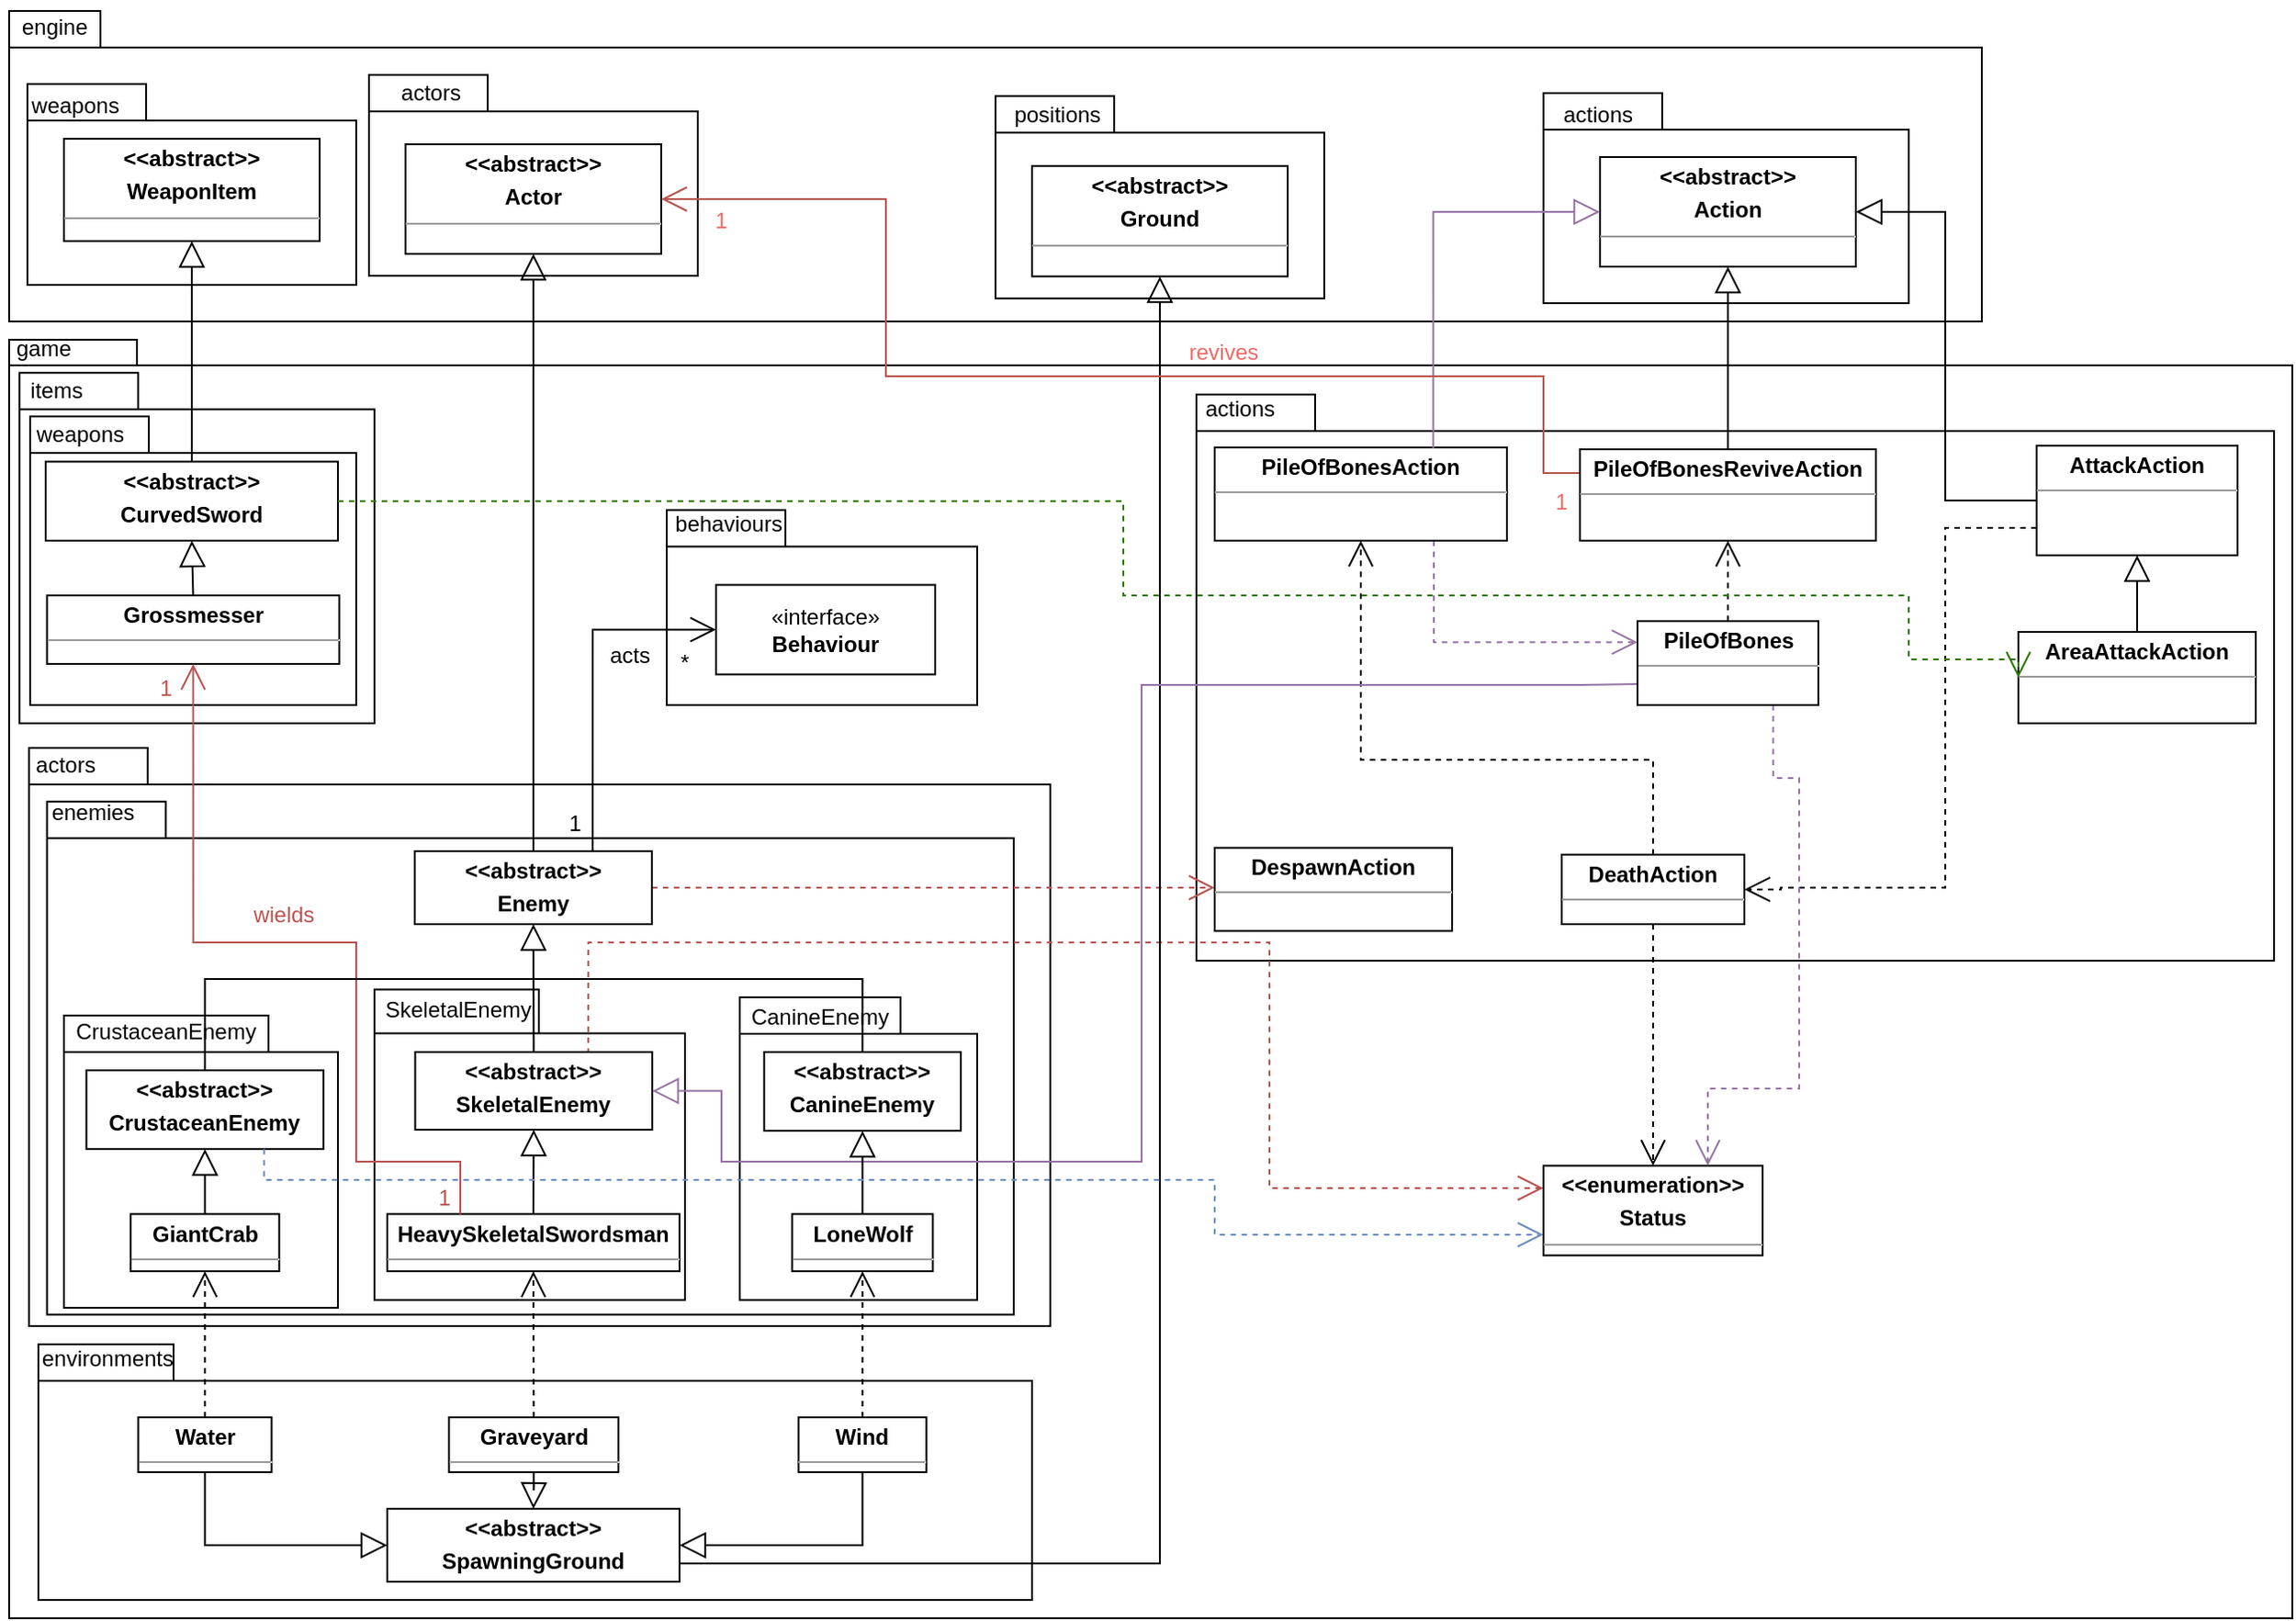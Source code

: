 <mxfile version="21.2.1" type="device">
  <diagram name="Page-1" id="58cdce13-f638-feb5-8d6f-7d28b1aa9fa0">
    <mxGraphModel dx="1434" dy="750" grid="1" gridSize="10" guides="1" tooltips="1" connect="1" arrows="1" fold="1" page="1" pageScale="1" pageWidth="1100" pageHeight="850" background="none" math="0" shadow="0">
      <root>
        <mxCell id="0" />
        <mxCell id="1" parent="0" />
        <mxCell id="_RIdNQpKpIPFGBzSEn9j-18" value="" style="shape=folder;fontStyle=1;spacingTop=10;tabWidth=40;tabHeight=14;tabPosition=left;html=1;whiteSpace=wrap;movable=1;resizable=1;rotatable=1;deletable=1;editable=1;locked=0;connectable=1;" parent="1" vertex="1">
          <mxGeometry x="30" y="380" width="1250" height="700" as="geometry" />
        </mxCell>
        <mxCell id="YhBXY4sOzTCuOieTcm3O-47" value="" style="shape=folder;fontStyle=1;spacingTop=10;tabWidth=65;tabHeight=20;tabPosition=left;html=1;whiteSpace=wrap;" vertex="1" parent="1">
          <mxGeometry x="390" y="473.23" width="170" height="106.77" as="geometry" />
        </mxCell>
        <mxCell id="YhBXY4sOzTCuOieTcm3O-38" value="" style="shape=folder;fontStyle=1;spacingTop=10;tabWidth=65;tabHeight=20;tabPosition=left;html=1;whiteSpace=wrap;" vertex="1" parent="1">
          <mxGeometry x="680" y="410" width="590" height="310" as="geometry" />
        </mxCell>
        <mxCell id="YhBXY4sOzTCuOieTcm3O-34" value="" style="shape=folder;fontStyle=1;spacingTop=10;tabWidth=74;tabHeight=20;tabPosition=left;html=1;whiteSpace=wrap;" vertex="1" parent="1">
          <mxGeometry x="46" y="930" width="544" height="140" as="geometry" />
        </mxCell>
        <mxCell id="YhBXY4sOzTCuOieTcm3O-35" value="&lt;div&gt;enemies&lt;/div&gt;" style="text;html=1;strokeColor=none;fillColor=none;align=center;verticalAlign=middle;whiteSpace=wrap;rounded=0;" vertex="1" parent="1">
          <mxGeometry x="52" y="903.35" width="47.83" height="12.29" as="geometry" />
        </mxCell>
        <mxCell id="YhBXY4sOzTCuOieTcm3O-7" value="" style="shape=folder;fontStyle=1;spacingTop=10;tabWidth=65;tabHeight=20;tabPosition=left;html=1;whiteSpace=wrap;" vertex="1" parent="1">
          <mxGeometry x="40.86" y="603.45" width="559.14" height="316.55" as="geometry" />
        </mxCell>
        <mxCell id="YhBXY4sOzTCuOieTcm3O-9" value="" style="shape=folder;fontStyle=1;spacingTop=10;tabWidth=65;tabHeight=20;tabPosition=left;html=1;whiteSpace=wrap;" vertex="1" parent="1">
          <mxGeometry x="50.75" y="632.82" width="529.25" height="280.96" as="geometry" />
        </mxCell>
        <mxCell id="YhBXY4sOzTCuOieTcm3O-27" value="" style="shape=folder;fontStyle=1;spacingTop=10;tabWidth=88;tabHeight=20;tabPosition=left;html=1;whiteSpace=wrap;" vertex="1" parent="1">
          <mxGeometry x="430" y="740" width="130" height="165.76" as="geometry" />
        </mxCell>
        <mxCell id="YhBXY4sOzTCuOieTcm3O-25" value="" style="shape=folder;fontStyle=1;spacingTop=10;tabWidth=90;tabHeight=24;tabPosition=left;html=1;whiteSpace=wrap;" vertex="1" parent="1">
          <mxGeometry x="230" y="735.76" width="170" height="170" as="geometry" />
        </mxCell>
        <mxCell id="YhBXY4sOzTCuOieTcm3O-1" value="" style="shape=folder;fontStyle=1;spacingTop=10;tabWidth=65;tabHeight=20;tabPosition=left;html=1;whiteSpace=wrap;" vertex="1" parent="1">
          <mxGeometry x="35.66" y="398.08" width="194.34" height="191.92" as="geometry" />
        </mxCell>
        <mxCell id="YhBXY4sOzTCuOieTcm3O-4" value="" style="shape=folder;fontStyle=1;spacingTop=10;tabWidth=65;tabHeight=20;tabPosition=left;html=1;whiteSpace=wrap;" vertex="1" parent="1">
          <mxGeometry x="41.49" y="421.97" width="178.51" height="158.03" as="geometry" />
        </mxCell>
        <mxCell id="YhBXY4sOzTCuOieTcm3O-5" value="weapons" style="text;html=1;strokeColor=none;fillColor=none;align=center;verticalAlign=middle;whiteSpace=wrap;rounded=0;" vertex="1" parent="1">
          <mxGeometry x="46" y="425.75" width="46" height="12.29" as="geometry" />
        </mxCell>
        <mxCell id="YhBXY4sOzTCuOieTcm3O-2" value="items" style="text;html=1;strokeColor=none;fillColor=none;align=center;verticalAlign=middle;whiteSpace=wrap;rounded=0;" vertex="1" parent="1">
          <mxGeometry x="32.17" y="401.86" width="47.83" height="12.29" as="geometry" />
        </mxCell>
        <mxCell id="_RIdNQpKpIPFGBzSEn9j-12" value="" style="shape=folder;fontStyle=1;spacingTop=10;tabWidth=50;tabHeight=20;tabPosition=left;html=1;whiteSpace=wrap;" parent="1" vertex="1">
          <mxGeometry x="30" y="200" width="1080" height="170" as="geometry" />
        </mxCell>
        <mxCell id="xI0LkP_j06gbxVso2cwU-1" value="" style="shape=folder;fontStyle=1;spacingTop=10;tabWidth=65;tabHeight=20;tabPosition=left;html=1;whiteSpace=wrap;" parent="1" vertex="1">
          <mxGeometry x="870" y="245.03" width="200" height="114.97" as="geometry" />
        </mxCell>
        <mxCell id="_RIdNQpKpIPFGBzSEn9j-19" value="&lt;div&gt;game&lt;br&gt;&lt;/div&gt;" style="text;html=1;strokeColor=none;fillColor=none;align=center;verticalAlign=middle;whiteSpace=wrap;rounded=0;" parent="1" vertex="1">
          <mxGeometry x="30" y="376.94" width="38" height="15.84" as="geometry" />
        </mxCell>
        <mxCell id="_RIdNQpKpIPFGBzSEn9j-15" value="&lt;blockquote&gt;«interface»&lt;br&gt;&lt;div&gt;&lt;b&gt;Behaviour&lt;/b&gt;&lt;/div&gt;&lt;/blockquote&gt;" style="html=1;whiteSpace=wrap;" parent="1" vertex="1">
          <mxGeometry x="417" y="514.24" width="120" height="49" as="geometry" />
        </mxCell>
        <mxCell id="YhBXY4sOzTCuOieTcm3O-43" style="edgeStyle=orthogonalEdgeStyle;rounded=0;orthogonalLoop=1;jettySize=auto;html=1;exitX=1;exitY=0.5;exitDx=0;exitDy=0;entryX=0;entryY=0.5;entryDx=0;entryDy=0;endSize=12;endArrow=open;endFill=0;dashed=1;fillColor=#f8cecc;strokeColor=#b85450;" edge="1" parent="1" source="_RIdNQpKpIPFGBzSEn9j-21" target="YhBXY4sOzTCuOieTcm3O-41">
          <mxGeometry relative="1" as="geometry">
            <Array as="points">
              <mxPoint x="660" y="680" />
              <mxPoint x="660" y="680" />
            </Array>
          </mxGeometry>
        </mxCell>
        <mxCell id="_RIdNQpKpIPFGBzSEn9j-21" value="&lt;p style=&quot;margin:0px;margin-top:4px;text-align:center;&quot;&gt;&lt;b&gt;&amp;lt;&amp;lt;abstract&amp;gt;&amp;gt;&lt;/b&gt;&lt;/p&gt;&lt;p style=&quot;margin:0px;margin-top:4px;text-align:center;&quot;&gt;&lt;b&gt;Enemy&lt;br&gt;&lt;/b&gt;&lt;/p&gt;&lt;hr size=&quot;1&quot;&gt;" style="verticalAlign=top;align=left;overflow=fill;fontSize=12;fontFamily=Helvetica;html=1;whiteSpace=wrap;" parent="1" vertex="1">
          <mxGeometry x="252.1" y="660" width="129.8" height="40" as="geometry" />
        </mxCell>
        <mxCell id="_RIdNQpKpIPFGBzSEn9j-24" value="" style="endArrow=open;endFill=1;endSize=12;html=1;rounded=0;entryX=0;entryY=0.5;entryDx=0;entryDy=0;exitX=0.75;exitY=0;exitDx=0;exitDy=0;edgeStyle=orthogonalEdgeStyle;" parent="1" source="_RIdNQpKpIPFGBzSEn9j-21" target="_RIdNQpKpIPFGBzSEn9j-15" edge="1">
          <mxGeometry width="160" relative="1" as="geometry">
            <mxPoint x="269.9" y="525.04" as="sourcePoint" />
            <mxPoint x="429.9" y="525.04" as="targetPoint" />
          </mxGeometry>
        </mxCell>
        <mxCell id="_RIdNQpKpIPFGBzSEn9j-25" value="1" style="text;html=1;strokeColor=none;fillColor=none;align=center;verticalAlign=middle;whiteSpace=wrap;rounded=0;" parent="1" vertex="1">
          <mxGeometry x="310" y="630" width="60" height="30" as="geometry" />
        </mxCell>
        <mxCell id="_RIdNQpKpIPFGBzSEn9j-26" value="*" style="text;html=1;strokeColor=none;fillColor=none;align=center;verticalAlign=middle;whiteSpace=wrap;rounded=0;" parent="1" vertex="1">
          <mxGeometry x="370" y="542.04" width="60" height="30" as="geometry" />
        </mxCell>
        <mxCell id="_RIdNQpKpIPFGBzSEn9j-27" value="acts" style="text;html=1;strokeColor=none;fillColor=none;align=center;verticalAlign=middle;whiteSpace=wrap;rounded=0;" parent="1" vertex="1">
          <mxGeometry x="340" y="538.09" width="60" height="30" as="geometry" />
        </mxCell>
        <mxCell id="_RIdNQpKpIPFGBzSEn9j-30" value="&lt;p style=&quot;margin:0px;margin-top:4px;text-align:center;&quot;&gt;&lt;b&gt;LoneWolf&lt;/b&gt;&lt;/p&gt;&lt;hr size=&quot;1&quot;&gt;&lt;div&gt;-&lt;br&gt;&lt;/div&gt;" style="verticalAlign=top;align=left;overflow=fill;fontSize=12;fontFamily=Helvetica;html=1;whiteSpace=wrap;" parent="1" vertex="1">
          <mxGeometry x="458.7" y="858.69" width="77" height="31.32" as="geometry" />
        </mxCell>
        <mxCell id="_RIdNQpKpIPFGBzSEn9j-3" value="&lt;p style=&quot;margin:0px;margin-top:4px;text-align:center;&quot;&gt;&lt;b&gt;HeavySkeletalSwordsman&lt;br&gt;&lt;/b&gt;&lt;/p&gt;&lt;hr size=&quot;1&quot;&gt;&lt;div&gt;&lt;br&gt;&lt;/div&gt;" style="verticalAlign=top;align=left;overflow=fill;fontSize=12;fontFamily=Helvetica;html=1;whiteSpace=wrap;" parent="1" vertex="1">
          <mxGeometry x="237" y="858.69" width="160" height="31.32" as="geometry" />
        </mxCell>
        <mxCell id="_RIdNQpKpIPFGBzSEn9j-5" value="" style="endArrow=block;endSize=12;endFill=0;html=1;rounded=0;exitX=0.5;exitY=0;exitDx=0;exitDy=0;entryX=0.5;entryY=1;entryDx=0;entryDy=0;" parent="1" source="EVIfJQRESA6GnYVss3oP-20" target="_RIdNQpKpIPFGBzSEn9j-21" edge="1">
          <mxGeometry width="160" relative="1" as="geometry">
            <mxPoint x="317.2" y="597" as="sourcePoint" />
            <mxPoint x="507" y="490" as="targetPoint" />
          </mxGeometry>
        </mxCell>
        <mxCell id="_RIdNQpKpIPFGBzSEn9j-91" value="1" style="text;html=1;strokeColor=none;fillColor=none;align=center;verticalAlign=middle;whiteSpace=wrap;rounded=0;fontColor=#B85450;" parent="1" vertex="1">
          <mxGeometry x="262" y="846" width="13" height="8.69" as="geometry" />
        </mxCell>
        <mxCell id="_RIdNQpKpIPFGBzSEn9j-94" value="wields" style="text;html=1;align=center;verticalAlign=middle;whiteSpace=wrap;rounded=0;fontColor=#B85450;" parent="1" vertex="1">
          <mxGeometry x="159.1" y="690" width="43" height="10" as="geometry" />
        </mxCell>
        <mxCell id="_RIdNQpKpIPFGBzSEn9j-43" value="&lt;p style=&quot;margin:0px;margin-top:4px;text-align:center;&quot;&gt;&lt;b&gt;Water&lt;/b&gt;&lt;br&gt;&lt;/p&gt;&lt;hr size=&quot;1&quot;&gt;&lt;div&gt;&lt;br&gt;&lt;/div&gt;" style="verticalAlign=top;align=left;overflow=fill;fontSize=12;fontFamily=Helvetica;html=1;whiteSpace=wrap;" parent="1" vertex="1">
          <mxGeometry x="100.7" y="970" width="73" height="30" as="geometry" />
        </mxCell>
        <mxCell id="_RIdNQpKpIPFGBzSEn9j-108" style="edgeStyle=orthogonalEdgeStyle;rounded=0;orthogonalLoop=1;jettySize=auto;html=1;exitX=0.5;exitY=0;exitDx=0;exitDy=0;entryX=0.5;entryY=1;entryDx=0;entryDy=0;endArrow=open;endFill=0;endSize=12;dashed=1;" parent="1" source="_RIdNQpKpIPFGBzSEn9j-44" target="_RIdNQpKpIPFGBzSEn9j-30" edge="1">
          <mxGeometry relative="1" as="geometry" />
        </mxCell>
        <mxCell id="_RIdNQpKpIPFGBzSEn9j-44" value="&lt;p style=&quot;margin:0px;margin-top:4px;text-align:center;&quot;&gt;&lt;b&gt;Wind&lt;/b&gt;&lt;br&gt;&lt;/p&gt;&lt;hr size=&quot;1&quot;&gt;&lt;div&gt;&lt;br&gt;&lt;/div&gt;" style="verticalAlign=top;align=left;overflow=fill;fontSize=12;fontFamily=Helvetica;html=1;whiteSpace=wrap;" parent="1" vertex="1">
          <mxGeometry x="462.2" y="970" width="70" height="30" as="geometry" />
        </mxCell>
        <mxCell id="_RIdNQpKpIPFGBzSEn9j-45" value="&lt;p style=&quot;margin:0px;margin-top:4px;text-align:center;&quot;&gt;&lt;b&gt;Graveyard&lt;/b&gt;&lt;br&gt;&lt;/p&gt;&lt;hr size=&quot;1&quot;&gt;&lt;div&gt;&lt;br&gt;&lt;/div&gt;" style="verticalAlign=top;align=left;overflow=fill;fontSize=12;fontFamily=Helvetica;html=1;whiteSpace=wrap;" parent="1" vertex="1">
          <mxGeometry x="270.8" y="970" width="92.8" height="30" as="geometry" />
        </mxCell>
        <mxCell id="_RIdNQpKpIPFGBzSEn9j-79" value="" style="group" parent="1" vertex="1" connectable="0">
          <mxGeometry x="227" y="230" width="180" height="115" as="geometry" />
        </mxCell>
        <mxCell id="_RIdNQpKpIPFGBzSEn9j-76" value="" style="shape=folder;fontStyle=1;spacingTop=10;tabWidth=65;tabHeight=20;tabPosition=left;html=1;whiteSpace=wrap;" parent="_RIdNQpKpIPFGBzSEn9j-79" vertex="1">
          <mxGeometry y="5" width="180" height="110" as="geometry" />
        </mxCell>
        <mxCell id="_RIdNQpKpIPFGBzSEn9j-77" value="actors" style="text;html=1;strokeColor=none;fillColor=none;align=center;verticalAlign=middle;whiteSpace=wrap;rounded=0;" parent="_RIdNQpKpIPFGBzSEn9j-79" vertex="1">
          <mxGeometry x="4" width="60" height="30" as="geometry" />
        </mxCell>
        <mxCell id="_RIdNQpKpIPFGBzSEn9j-4" value="&lt;p style=&quot;margin:0px;margin-top:4px;text-align:center;&quot;&gt;&lt;b&gt;&amp;lt;&amp;lt;abstract&amp;gt;&amp;gt;&lt;/b&gt;&lt;/p&gt;&lt;p style=&quot;margin:0px;margin-top:4px;text-align:center;&quot;&gt;&lt;b&gt;Actor&lt;br&gt;&lt;/b&gt;&lt;/p&gt;&lt;hr size=&quot;1&quot;&gt;" style="verticalAlign=top;align=left;overflow=fill;fontSize=12;fontFamily=Helvetica;html=1;whiteSpace=wrap;" parent="_RIdNQpKpIPFGBzSEn9j-79" vertex="1">
          <mxGeometry x="20" y="43" width="140" height="60" as="geometry" />
        </mxCell>
        <mxCell id="_RIdNQpKpIPFGBzSEn9j-20" value="" style="endArrow=block;endSize=12;endFill=0;html=1;rounded=0;exitX=0.5;exitY=0;exitDx=0;exitDy=0;entryX=0.5;entryY=1;entryDx=0;entryDy=0;" parent="1" source="_RIdNQpKpIPFGBzSEn9j-21" target="_RIdNQpKpIPFGBzSEn9j-4" edge="1">
          <mxGeometry width="160" relative="1" as="geometry">
            <mxPoint x="506.75" y="457" as="sourcePoint" />
            <mxPoint x="507" y="380" as="targetPoint" />
          </mxGeometry>
        </mxCell>
        <mxCell id="_RIdNQpKpIPFGBzSEn9j-95" value="" style="endArrow=open;endSize=12;endFill=0;html=1;rounded=0;exitX=0.5;exitY=0;exitDx=0;exitDy=0;entryX=0.5;entryY=1;entryDx=0;entryDy=0;dashed=1;" parent="1" source="_RIdNQpKpIPFGBzSEn9j-45" target="_RIdNQpKpIPFGBzSEn9j-3" edge="1">
          <mxGeometry width="160" relative="1" as="geometry">
            <mxPoint x="312.8" y="861.91" as="sourcePoint" />
            <mxPoint x="312.8" y="780.91" as="targetPoint" />
          </mxGeometry>
        </mxCell>
        <mxCell id="_RIdNQpKpIPFGBzSEn9j-119" value="&lt;p style=&quot;margin:0px;margin-top:4px;text-align:center;&quot;&gt;&lt;b&gt;&amp;lt;&amp;lt;abstract&amp;gt;&amp;gt;&lt;/b&gt;&lt;/p&gt;&lt;p style=&quot;margin:0px;margin-top:4px;text-align:center;&quot;&gt;&lt;b&gt;SpawningGround&lt;br&gt;&lt;/b&gt;&lt;/p&gt;&lt;hr size=&quot;1&quot;&gt;&lt;div&gt;&lt;br&gt;&lt;/div&gt;" style="verticalAlign=top;align=left;overflow=fill;fontSize=12;fontFamily=Helvetica;html=1;whiteSpace=wrap;" parent="1" vertex="1">
          <mxGeometry x="237" y="1020.09" width="160" height="39.91" as="geometry" />
        </mxCell>
        <mxCell id="_RIdNQpKpIPFGBzSEn9j-69" value="`" style="shape=folder;fontStyle=1;spacingTop=10;tabWidth=65;tabHeight=20;tabPosition=left;html=1;whiteSpace=wrap;" parent="1" vertex="1">
          <mxGeometry x="40" y="240" width="180" height="110" as="geometry" />
        </mxCell>
        <mxCell id="_RIdNQpKpIPFGBzSEn9j-70" value="weapons&lt;span style=&quot;white-space: pre;&quot;&gt; &lt;/span&gt;" style="text;html=1;strokeColor=none;fillColor=none;align=center;verticalAlign=middle;whiteSpace=wrap;rounded=0;" parent="1" vertex="1">
          <mxGeometry x="38.34" y="230.0" width="60" height="44.211" as="geometry" />
        </mxCell>
        <mxCell id="_RIdNQpKpIPFGBzSEn9j-72" value="&lt;p style=&quot;margin:0px;margin-top:4px;text-align:center;&quot;&gt;&lt;b&gt;&amp;lt;&amp;lt;abstract&amp;gt;&amp;gt;&lt;/b&gt;&lt;/p&gt;&lt;p style=&quot;margin:0px;margin-top:4px;text-align:center;&quot;&gt;&lt;b&gt;WeaponItem&lt;/b&gt;&lt;br&gt;&lt;/p&gt;&lt;hr size=&quot;1&quot;&gt;" style="verticalAlign=top;align=left;overflow=fill;fontSize=12;fontFamily=Helvetica;html=1;whiteSpace=wrap;" parent="1" vertex="1">
          <mxGeometry x="60" y="270" width="140" height="56" as="geometry" />
        </mxCell>
        <mxCell id="_RIdNQpKpIPFGBzSEn9j-88" style="rounded=0;orthogonalLoop=1;jettySize=auto;html=1;exitX=0.5;exitY=0;exitDx=0;exitDy=0;entryX=0.5;entryY=1;entryDx=0;entryDy=0;endArrow=block;endFill=0;endSize=12;" parent="1" source="_RIdNQpKpIPFGBzSEn9j-86" target="EVIfJQRESA6GnYVss3oP-1" edge="1">
          <mxGeometry relative="1" as="geometry" />
        </mxCell>
        <mxCell id="_RIdNQpKpIPFGBzSEn9j-86" value="&lt;p style=&quot;margin:0px;margin-top:4px;text-align:center;&quot;&gt;&lt;b&gt;Grossmesser&lt;/b&gt;&lt;br&gt;&lt;/p&gt;&lt;hr size=&quot;1&quot;&gt;&lt;div&gt;&lt;br&gt;&lt;/div&gt;" style="verticalAlign=top;align=left;overflow=fill;fontSize=12;fontFamily=Helvetica;html=1;whiteSpace=wrap;" parent="1" vertex="1">
          <mxGeometry x="50.75" y="520" width="160" height="37.49" as="geometry" />
        </mxCell>
        <mxCell id="_RIdNQpKpIPFGBzSEn9j-93" value="1" style="text;html=1;strokeColor=none;fillColor=none;align=center;verticalAlign=middle;whiteSpace=wrap;rounded=0;fontColor=#B85450;" parent="1" vertex="1">
          <mxGeometry x="86" y="555.64" width="60" height="30" as="geometry" />
        </mxCell>
        <mxCell id="_RIdNQpKpIPFGBzSEn9j-142" value="&lt;p style=&quot;margin:0px;margin-top:4px;text-align:center;&quot;&gt;&lt;b&gt;&amp;lt;&amp;lt;abstract&amp;gt;&amp;gt;&lt;/b&gt;&lt;/p&gt;&lt;p style=&quot;margin:0px;margin-top:4px;text-align:center;&quot;&gt;&lt;b&gt;Action&lt;br&gt;&lt;/b&gt;&lt;/p&gt;&lt;hr size=&quot;1&quot;&gt;" style="verticalAlign=top;align=left;overflow=fill;fontSize=12;fontFamily=Helvetica;html=1;whiteSpace=wrap;" parent="1" vertex="1">
          <mxGeometry x="901" y="280.0" width="140" height="60" as="geometry" />
        </mxCell>
        <mxCell id="_RIdNQpKpIPFGBzSEn9j-146" style="rounded=0;orthogonalLoop=1;jettySize=auto;html=1;exitX=0.73;exitY=1.011;exitDx=0;exitDy=0;elbow=vertical;endArrow=open;endFill=0;endSize=12;fillColor=#f8cecc;strokeColor=#b85450;dashed=1;edgeStyle=orthogonalEdgeStyle;entryX=0;entryY=0.25;entryDx=0;entryDy=0;exitPerimeter=0;" parent="1" source="EVIfJQRESA6GnYVss3oP-20" target="EVIfJQRESA6GnYVss3oP-7" edge="1">
          <mxGeometry relative="1" as="geometry">
            <mxPoint x="288" y="643" as="sourcePoint" />
            <mxPoint x="690" y="820" as="targetPoint" />
            <Array as="points">
              <mxPoint x="347" y="710" />
              <mxPoint x="720" y="710" />
              <mxPoint x="720" y="845" />
            </Array>
          </mxGeometry>
        </mxCell>
        <mxCell id="_RIdNQpKpIPFGBzSEn9j-13" value="&lt;div&gt;engine&lt;/div&gt;" style="text;html=1;strokeColor=none;fillColor=none;align=center;verticalAlign=middle;whiteSpace=wrap;rounded=0;" parent="1" vertex="1">
          <mxGeometry x="25.17" y="194" width="60" height="30.222" as="geometry" />
        </mxCell>
        <mxCell id="_RIdNQpKpIPFGBzSEn9j-82" value="" style="shape=folder;fontStyle=1;spacingTop=10;tabWidth=65;tabHeight=20;tabPosition=left;html=1;whiteSpace=wrap;" parent="1" vertex="1">
          <mxGeometry x="570" y="246.593" width="180" height="110.815" as="geometry" />
        </mxCell>
        <mxCell id="_RIdNQpKpIPFGBzSEn9j-83" value="positions" style="text;html=1;strokeColor=none;fillColor=none;align=center;verticalAlign=middle;whiteSpace=wrap;rounded=0;" parent="1" vertex="1">
          <mxGeometry x="574" y="241.556" width="60" height="30.222" as="geometry" />
        </mxCell>
        <mxCell id="_RIdNQpKpIPFGBzSEn9j-84" value="&lt;p style=&quot;margin:0px;margin-top:4px;text-align:center;&quot;&gt;&lt;b&gt;&amp;lt;&amp;lt;abstract&amp;gt;&amp;gt;&lt;/b&gt;&lt;/p&gt;&lt;p style=&quot;margin:0px;margin-top:4px;text-align:center;&quot;&gt;&lt;b&gt;Ground&lt;br&gt;&lt;/b&gt;&lt;/p&gt;&lt;hr size=&quot;1&quot;&gt;" style="verticalAlign=top;align=left;overflow=fill;fontSize=12;fontFamily=Helvetica;html=1;whiteSpace=wrap;" parent="1" vertex="1">
          <mxGeometry x="590" y="284.874" width="140" height="60.444" as="geometry" />
        </mxCell>
        <mxCell id="xI0LkP_j06gbxVso2cwU-3" value="actions" style="text;html=1;strokeColor=none;fillColor=none;align=center;verticalAlign=middle;whiteSpace=wrap;rounded=0;" parent="1" vertex="1">
          <mxGeometry x="870" y="241.67" width="60" height="30" as="geometry" />
        </mxCell>
        <mxCell id="bGjcSpvRI6NnkndHbZyz-2" value="" style="endArrow=block;endSize=12;endFill=0;html=1;rounded=0;exitX=0.5;exitY=1;exitDx=0;exitDy=0;entryX=0;entryY=0.5;entryDx=0;entryDy=0;edgeStyle=orthogonalEdgeStyle;" parent="1" source="_RIdNQpKpIPFGBzSEn9j-43" target="_RIdNQpKpIPFGBzSEn9j-119" edge="1">
          <mxGeometry width="160" relative="1" as="geometry">
            <mxPoint x="108" y="1101.54" as="sourcePoint" />
            <mxPoint x="107" y="937.54" as="targetPoint" />
          </mxGeometry>
        </mxCell>
        <mxCell id="bGjcSpvRI6NnkndHbZyz-4" value="" style="endArrow=block;endSize=12;endFill=0;html=1;rounded=0;exitX=0.5;exitY=1;exitDx=0;exitDy=0;entryX=1;entryY=0.5;entryDx=0;entryDy=0;edgeStyle=orthogonalEdgeStyle;" parent="1" source="_RIdNQpKpIPFGBzSEn9j-44" target="_RIdNQpKpIPFGBzSEn9j-119" edge="1">
          <mxGeometry width="160" relative="1" as="geometry">
            <mxPoint x="414.99" y="977.54" as="sourcePoint" />
            <mxPoint x="552.99" y="1067.54" as="targetPoint" />
          </mxGeometry>
        </mxCell>
        <mxCell id="bGjcSpvRI6NnkndHbZyz-5" value="" style="endArrow=block;endSize=12;endFill=0;html=1;rounded=0;exitX=0.5;exitY=1;exitDx=0;exitDy=0;entryX=0.5;entryY=0;entryDx=0;entryDy=0;edgeStyle=orthogonalEdgeStyle;" parent="1" source="_RIdNQpKpIPFGBzSEn9j-45" target="_RIdNQpKpIPFGBzSEn9j-119" edge="1">
          <mxGeometry width="160" relative="1" as="geometry">
            <mxPoint x="473" y="929.54" as="sourcePoint" />
            <mxPoint x="405" y="1020.54" as="targetPoint" />
          </mxGeometry>
        </mxCell>
        <mxCell id="_RIdNQpKpIPFGBzSEn9j-120" style="edgeStyle=orthogonalEdgeStyle;rounded=0;orthogonalLoop=1;jettySize=auto;html=1;exitX=1;exitY=0.75;exitDx=0;exitDy=0;entryX=0.5;entryY=1;entryDx=0;entryDy=0;endSize=12;endArrow=block;endFill=0;" parent="1" source="_RIdNQpKpIPFGBzSEn9j-119" target="_RIdNQpKpIPFGBzSEn9j-84" edge="1">
          <mxGeometry relative="1" as="geometry" />
        </mxCell>
        <mxCell id="EVIfJQRESA6GnYVss3oP-33" style="edgeStyle=orthogonalEdgeStyle;rounded=0;orthogonalLoop=1;jettySize=auto;html=1;exitX=0;exitY=0.75;exitDx=0;exitDy=0;entryX=1;entryY=0.5;entryDx=0;entryDy=0;dashed=1;endArrow=open;endFill=0;startSize=12;endSize=12;" parent="1" source="_6_Bct-VPP1b2jgnEAKt-7" target="EVIfJQRESA6GnYVss3oP-8" edge="1">
          <mxGeometry relative="1" as="geometry">
            <Array as="points">
              <mxPoint x="1090" y="483" />
              <mxPoint x="1090" y="680" />
              <mxPoint x="1000" y="680" />
            </Array>
          </mxGeometry>
        </mxCell>
        <mxCell id="_6_Bct-VPP1b2jgnEAKt-7" value="&lt;p style=&quot;margin:0px;margin-top:4px;text-align:center;&quot;&gt;&lt;b&gt;AttackAction&lt;br&gt;&lt;/b&gt;&lt;/p&gt;&lt;hr size=&quot;1&quot;&gt;" style="verticalAlign=top;align=left;overflow=fill;fontSize=12;fontFamily=Helvetica;html=1;whiteSpace=wrap;" parent="1" vertex="1">
          <mxGeometry x="1140" y="438.04" width="110" height="60" as="geometry" />
        </mxCell>
        <mxCell id="EVIfJQRESA6GnYVss3oP-39" style="edgeStyle=orthogonalEdgeStyle;rounded=0;orthogonalLoop=1;jettySize=auto;html=1;exitX=0.75;exitY=1;exitDx=0;exitDy=0;entryX=0;entryY=0.25;entryDx=0;entryDy=0;endSize=12;endArrow=open;endFill=0;dashed=1;fillColor=#e1d5e7;strokeColor=#9673a6;" parent="1" source="_6_Bct-VPP1b2jgnEAKt-10" target="EVIfJQRESA6GnYVss3oP-37" edge="1">
          <mxGeometry relative="1" as="geometry">
            <Array as="points">
              <mxPoint x="810" y="546" />
            </Array>
          </mxGeometry>
        </mxCell>
        <mxCell id="_6_Bct-VPP1b2jgnEAKt-10" value="&lt;p style=&quot;margin:0px;margin-top:4px;text-align:center;&quot;&gt;&lt;b&gt;PileOfBonesAction&lt;/b&gt;&lt;br&gt;&lt;/p&gt;&lt;hr size=&quot;1&quot;&gt;" style="verticalAlign=top;align=left;overflow=fill;fontSize=12;fontFamily=Helvetica;html=1;whiteSpace=wrap;" parent="1" vertex="1">
          <mxGeometry x="690" y="439" width="160" height="51" as="geometry" />
        </mxCell>
        <mxCell id="_6_Bct-VPP1b2jgnEAKt-15" value="&lt;p style=&quot;margin:0px;margin-top:4px;text-align:center;&quot;&gt;&lt;b&gt;AreaAttackAction&lt;/b&gt;&lt;br&gt;&lt;/p&gt;&lt;hr size=&quot;1&quot;&gt;" style="verticalAlign=top;align=left;overflow=fill;fontSize=12;fontFamily=Helvetica;html=1;whiteSpace=wrap;" parent="1" vertex="1">
          <mxGeometry x="1130" y="540" width="130" height="50" as="geometry" />
        </mxCell>
        <mxCell id="_6_Bct-VPP1b2jgnEAKt-16" style="rounded=0;orthogonalLoop=1;jettySize=auto;html=1;entryX=0.5;entryY=1;entryDx=0;entryDy=0;endArrow=block;endFill=0;endSize=12;exitX=0.5;exitY=0;exitDx=0;exitDy=0;" parent="1" source="_6_Bct-VPP1b2jgnEAKt-15" target="_6_Bct-VPP1b2jgnEAKt-7" edge="1">
          <mxGeometry relative="1" as="geometry">
            <mxPoint x="1172" y="633.11" as="sourcePoint" />
            <mxPoint x="1140" y="458.11" as="targetPoint" />
          </mxGeometry>
        </mxCell>
        <mxCell id="_6_Bct-VPP1b2jgnEAKt-32" style="edgeStyle=orthogonalEdgeStyle;rounded=0;orthogonalLoop=1;jettySize=auto;html=1;exitX=0;exitY=0.5;exitDx=0;exitDy=0;endSize=12;endArrow=block;endFill=0;entryX=1;entryY=0.5;entryDx=0;entryDy=0;" parent="1" source="_6_Bct-VPP1b2jgnEAKt-7" target="_RIdNQpKpIPFGBzSEn9j-142" edge="1">
          <mxGeometry relative="1" as="geometry">
            <mxPoint x="1100" y="400.86" as="sourcePoint" />
            <mxPoint x="865" y="274.86" as="targetPoint" />
            <Array as="points">
              <mxPoint x="1090" y="468" />
              <mxPoint x="1090" y="310" />
            </Array>
          </mxGeometry>
        </mxCell>
        <mxCell id="_6_Bct-VPP1b2jgnEAKt-33" style="edgeStyle=orthogonalEdgeStyle;rounded=0;orthogonalLoop=1;jettySize=auto;html=1;exitX=0.748;exitY=0.013;exitDx=0;exitDy=0;endArrow=block;endFill=0;endSize=12;exitPerimeter=0;entryX=0;entryY=0.5;entryDx=0;entryDy=0;fillColor=#e1d5e7;strokeColor=#9673a6;" parent="1" source="_6_Bct-VPP1b2jgnEAKt-10" target="_RIdNQpKpIPFGBzSEn9j-142" edge="1">
          <mxGeometry relative="1" as="geometry">
            <mxPoint x="860" y="498.51" as="sourcePoint" />
            <mxPoint x="910" y="350" as="targetPoint" />
            <Array as="points">
              <mxPoint x="810" y="310" />
            </Array>
          </mxGeometry>
        </mxCell>
        <mxCell id="EVIfJQRESA6GnYVss3oP-1" value="&lt;p style=&quot;margin:0px;margin-top:4px;text-align:center;&quot;&gt;&lt;b&gt;&amp;lt;&amp;lt;abstract&amp;gt;&amp;gt;&lt;/b&gt;&lt;/p&gt;&lt;p style=&quot;margin:0px;margin-top:4px;text-align:center;&quot;&gt;&lt;b&gt;CurvedSword&lt;/b&gt;&lt;br&gt;&lt;/p&gt;&lt;hr size=&quot;1&quot;&gt;" style="verticalAlign=top;align=left;overflow=fill;fontSize=12;fontFamily=Helvetica;html=1;whiteSpace=wrap;" parent="1" vertex="1">
          <mxGeometry x="50" y="446.75" width="160" height="43.25" as="geometry" />
        </mxCell>
        <mxCell id="EVIfJQRESA6GnYVss3oP-3" style="rounded=0;orthogonalLoop=1;jettySize=auto;html=1;exitX=0.5;exitY=0;exitDx=0;exitDy=0;endArrow=block;endFill=0;endSize=12;entryX=0.5;entryY=1;entryDx=0;entryDy=0;" parent="1" source="EVIfJQRESA6GnYVss3oP-1" target="_RIdNQpKpIPFGBzSEn9j-72" edge="1">
          <mxGeometry relative="1" as="geometry">
            <mxPoint x="140" y="509" as="sourcePoint" />
            <mxPoint x="130" y="330" as="targetPoint" />
          </mxGeometry>
        </mxCell>
        <mxCell id="EVIfJQRESA6GnYVss3oP-7" value="&lt;p style=&quot;margin:0px;margin-top:4px;text-align:center;&quot;&gt;&lt;b&gt;&amp;lt;&amp;lt;enumeration&amp;gt;&amp;gt;&lt;/b&gt;&lt;/p&gt;&lt;p style=&quot;margin:0px;margin-top:4px;text-align:center;&quot;&gt;&lt;b&gt;Status&lt;br&gt;&lt;/b&gt;&lt;/p&gt;&lt;hr size=&quot;1&quot;&gt;" style="verticalAlign=top;align=left;overflow=fill;fontSize=12;fontFamily=Helvetica;html=1;whiteSpace=wrap;" parent="1" vertex="1">
          <mxGeometry x="870" y="832.23" width="120" height="49.09" as="geometry" />
        </mxCell>
        <mxCell id="EVIfJQRESA6GnYVss3oP-10" style="edgeStyle=orthogonalEdgeStyle;rounded=0;orthogonalLoop=1;jettySize=auto;html=1;exitX=0.5;exitY=0;exitDx=0;exitDy=0;entryX=0.5;entryY=1;entryDx=0;entryDy=0;endArrow=open;endFill=0;endSize=12;dashed=1;" parent="1" source="EVIfJQRESA6GnYVss3oP-8" target="_6_Bct-VPP1b2jgnEAKt-10" edge="1">
          <mxGeometry relative="1" as="geometry">
            <Array as="points">
              <mxPoint x="930" y="610" />
              <mxPoint x="770" y="610" />
            </Array>
          </mxGeometry>
        </mxCell>
        <mxCell id="EVIfJQRESA6GnYVss3oP-8" value="&lt;p style=&quot;margin:0px;margin-top:4px;text-align:center;&quot;&gt;&lt;b&gt;DeathAction&lt;br&gt;&lt;/b&gt;&lt;/p&gt;&lt;hr size=&quot;1&quot;&gt;" style="verticalAlign=top;align=left;overflow=fill;fontSize=12;fontFamily=Helvetica;html=1;whiteSpace=wrap;" parent="1" vertex="1">
          <mxGeometry x="880" y="661.91" width="100" height="38.09" as="geometry" />
        </mxCell>
        <mxCell id="EVIfJQRESA6GnYVss3oP-9" style="rounded=0;orthogonalLoop=1;jettySize=auto;html=1;exitX=0.5;exitY=1;exitDx=0;exitDy=0;entryX=0.5;entryY=0;entryDx=0;entryDy=0;endSize=12;endArrow=open;endFill=0;dashed=1;edgeStyle=orthogonalEdgeStyle;" parent="1" source="EVIfJQRESA6GnYVss3oP-8" target="EVIfJQRESA6GnYVss3oP-7" edge="1">
          <mxGeometry relative="1" as="geometry">
            <mxPoint x="1070" y="845.87" as="sourcePoint" />
            <mxPoint x="1070" y="742.87" as="targetPoint" />
          </mxGeometry>
        </mxCell>
        <mxCell id="EVIfJQRESA6GnYVss3oP-16" value="" style="endArrow=block;endSize=12;endFill=0;html=1;rounded=0;exitX=0.5;exitY=0;exitDx=0;exitDy=0;entryX=0.5;entryY=1;entryDx=0;entryDy=0;" parent="1" source="_RIdNQpKpIPFGBzSEn9j-3" target="EVIfJQRESA6GnYVss3oP-20" edge="1">
          <mxGeometry width="160" relative="1" as="geometry">
            <mxPoint x="315" y="741" as="sourcePoint" />
            <mxPoint x="317.2" y="670" as="targetPoint" />
          </mxGeometry>
        </mxCell>
        <mxCell id="EVIfJQRESA6GnYVss3oP-38" style="edgeStyle=orthogonalEdgeStyle;rounded=0;orthogonalLoop=1;jettySize=auto;html=1;exitX=1;exitY=0.5;exitDx=0;exitDy=0;fillColor=#e1d5e7;strokeColor=#9673a6;endSize=12;endArrow=none;endFill=0;startSize=12;startArrow=block;startFill=0;entryX=0;entryY=0.75;entryDx=0;entryDy=0;" parent="1" source="EVIfJQRESA6GnYVss3oP-20" edge="1" target="EVIfJQRESA6GnYVss3oP-37">
          <mxGeometry relative="1" as="geometry">
            <mxPoint x="890" y="581" as="targetPoint" />
            <Array as="points">
              <mxPoint x="420" y="791" />
              <mxPoint x="420" y="830" />
              <mxPoint x="650" y="830" />
              <mxPoint x="650" y="569" />
              <mxPoint x="891" y="569" />
            </Array>
          </mxGeometry>
        </mxCell>
        <mxCell id="EVIfJQRESA6GnYVss3oP-20" value="&lt;p style=&quot;margin:0px;margin-top:4px;text-align:center;&quot;&gt;&lt;b&gt;&amp;lt;&amp;lt;abstract&amp;gt;&amp;gt;&lt;/b&gt;&lt;/p&gt;&lt;p style=&quot;margin:0px;margin-top:4px;text-align:center;&quot;&gt;&lt;b&gt;SkeletalEnemy&lt;br&gt;&lt;/b&gt;&lt;/p&gt;&lt;hr size=&quot;1&quot;&gt;" style="verticalAlign=top;align=left;overflow=fill;fontSize=12;fontFamily=Helvetica;html=1;whiteSpace=wrap;" parent="1" vertex="1">
          <mxGeometry x="252.3" y="770" width="129.8" height="42.53" as="geometry" />
        </mxCell>
        <mxCell id="EVIfJQRESA6GnYVss3oP-22" value="&lt;p style=&quot;margin:0px;margin-top:4px;text-align:center;&quot;&gt;&lt;b&gt;&amp;lt;&amp;lt;abstract&amp;gt;&amp;gt;&lt;/b&gt;&lt;/p&gt;&lt;p style=&quot;margin:0px;margin-top:4px;text-align:center;&quot;&gt;&lt;b&gt;CanineEnemy&lt;br&gt;&lt;/b&gt;&lt;/p&gt;&lt;hr size=&quot;1&quot;&gt;" style="verticalAlign=top;align=left;overflow=fill;fontSize=12;fontFamily=Helvetica;html=1;whiteSpace=wrap;" parent="1" vertex="1">
          <mxGeometry x="443.35" y="770" width="107.7" height="43.1" as="geometry" />
        </mxCell>
        <mxCell id="EVIfJQRESA6GnYVss3oP-29" value="" style="endArrow=block;endSize=12;endFill=0;html=1;rounded=0;exitX=0.5;exitY=0;exitDx=0;exitDy=0;entryX=0.5;entryY=1;entryDx=0;entryDy=0;" parent="1" source="_RIdNQpKpIPFGBzSEn9j-30" target="EVIfJQRESA6GnYVss3oP-22" edge="1">
          <mxGeometry width="160" relative="1" as="geometry">
            <mxPoint x="337" y="761" as="sourcePoint" />
            <mxPoint x="337" y="694" as="targetPoint" />
          </mxGeometry>
        </mxCell>
        <mxCell id="EVIfJQRESA6GnYVss3oP-41" style="edgeStyle=orthogonalEdgeStyle;rounded=0;orthogonalLoop=1;jettySize=auto;html=1;dashed=1;endArrow=open;endFill=0;endSize=12;fillColor=#e1d5e7;strokeColor=#9673a6;exitX=0.75;exitY=1;exitDx=0;exitDy=0;entryX=0.75;entryY=0;entryDx=0;entryDy=0;" parent="1" target="EVIfJQRESA6GnYVss3oP-7" edge="1" source="EVIfJQRESA6GnYVss3oP-37">
          <mxGeometry relative="1" as="geometry">
            <mxPoint x="970" y="600" as="sourcePoint" />
            <Array as="points">
              <mxPoint x="996" y="620" />
              <mxPoint x="1010" y="620" />
              <mxPoint x="1010" y="790" />
              <mxPoint x="960" y="790" />
            </Array>
            <mxPoint x="971" y="830" as="targetPoint" />
          </mxGeometry>
        </mxCell>
        <mxCell id="EVIfJQRESA6GnYVss3oP-45" style="edgeStyle=orthogonalEdgeStyle;rounded=0;orthogonalLoop=1;jettySize=auto;html=1;exitX=0.5;exitY=0;exitDx=0;exitDy=0;entryX=0.5;entryY=1;entryDx=0;entryDy=0;dashed=1;endArrow=open;endFill=0;endSize=12;" parent="1" source="EVIfJQRESA6GnYVss3oP-37" target="EVIfJQRESA6GnYVss3oP-43" edge="1">
          <mxGeometry relative="1" as="geometry">
            <Array as="points">
              <mxPoint x="971" y="534" />
            </Array>
          </mxGeometry>
        </mxCell>
        <mxCell id="EVIfJQRESA6GnYVss3oP-37" value="&lt;p style=&quot;margin:0px;margin-top:4px;text-align:center;&quot;&gt;&lt;b&gt;PileOfBones&lt;/b&gt;&lt;br&gt;&lt;/p&gt;&lt;hr size=&quot;1&quot;&gt;&lt;div&gt;&lt;br&gt;&lt;/div&gt;" style="verticalAlign=top;align=left;overflow=fill;fontSize=12;fontFamily=Helvetica;html=1;whiteSpace=wrap;" parent="1" vertex="1">
          <mxGeometry x="921.5" y="534.09" width="99" height="45.91" as="geometry" />
        </mxCell>
        <mxCell id="EVIfJQRESA6GnYVss3oP-46" style="edgeStyle=orthogonalEdgeStyle;rounded=0;orthogonalLoop=1;jettySize=auto;html=1;exitX=0;exitY=0.5;exitDx=0;exitDy=0;entryX=1;entryY=0.5;entryDx=0;entryDy=0;endSize=12;endArrow=open;endFill=0;fillColor=#f8cecc;strokeColor=#b85450;" parent="1" source="EVIfJQRESA6GnYVss3oP-43" target="_RIdNQpKpIPFGBzSEn9j-4" edge="1">
          <mxGeometry relative="1" as="geometry">
            <Array as="points">
              <mxPoint x="890" y="453" />
              <mxPoint x="870" y="453" />
              <mxPoint x="870" y="400" />
              <mxPoint x="510" y="400" />
              <mxPoint x="510" y="303" />
            </Array>
          </mxGeometry>
        </mxCell>
        <mxCell id="EVIfJQRESA6GnYVss3oP-43" value="&lt;p style=&quot;margin:0px;margin-top:4px;text-align:center;&quot;&gt;&lt;b&gt;PileOfBonesReviveAction&lt;/b&gt;&lt;br&gt;&lt;/p&gt;&lt;hr size=&quot;1&quot;&gt;" style="verticalAlign=top;align=left;overflow=fill;fontSize=12;fontFamily=Helvetica;html=1;whiteSpace=wrap;" parent="1" vertex="1">
          <mxGeometry x="890" y="440" width="162" height="50" as="geometry" />
        </mxCell>
        <mxCell id="EVIfJQRESA6GnYVss3oP-44" style="edgeStyle=orthogonalEdgeStyle;rounded=0;orthogonalLoop=1;jettySize=auto;html=1;exitX=0.5;exitY=0;exitDx=0;exitDy=0;endArrow=block;endFill=0;endSize=12;entryX=0.5;entryY=1;entryDx=0;entryDy=0;" parent="1" source="EVIfJQRESA6GnYVss3oP-43" target="_RIdNQpKpIPFGBzSEn9j-142" edge="1">
          <mxGeometry relative="1" as="geometry">
            <mxPoint x="800" y="450" as="sourcePoint" />
            <mxPoint x="882" y="355" as="targetPoint" />
            <Array as="points">
              <mxPoint x="971" y="370" />
              <mxPoint x="971" y="370" />
            </Array>
          </mxGeometry>
        </mxCell>
        <mxCell id="EVIfJQRESA6GnYVss3oP-48" value="1" style="text;html=1;strokeColor=none;fillColor=none;align=center;verticalAlign=middle;whiteSpace=wrap;rounded=0;fontColor=#EA6B66;" parent="1" vertex="1">
          <mxGeometry x="390" y="300.1" width="60" height="30" as="geometry" />
        </mxCell>
        <mxCell id="EVIfJQRESA6GnYVss3oP-50" value="1" style="text;html=1;strokeColor=none;fillColor=none;align=center;verticalAlign=middle;whiteSpace=wrap;rounded=0;fontColor=#EA6B66;" parent="1" vertex="1">
          <mxGeometry x="850" y="454" width="60" height="30" as="geometry" />
        </mxCell>
        <mxCell id="EVIfJQRESA6GnYVss3oP-51" value="revives" style="text;html=1;strokeColor=none;fillColor=none;align=center;verticalAlign=middle;whiteSpace=wrap;rounded=0;fontColor=#EA6B66;" parent="1" vertex="1">
          <mxGeometry x="665" y="371.86" width="60" height="30" as="geometry" />
        </mxCell>
        <mxCell id="YhBXY4sOzTCuOieTcm3O-8" value="&lt;div&gt;actors&lt;/div&gt;" style="text;html=1;strokeColor=none;fillColor=none;align=center;verticalAlign=middle;whiteSpace=wrap;rounded=0;" vertex="1" parent="1">
          <mxGeometry x="37.37" y="607.23" width="47.83" height="12.29" as="geometry" />
        </mxCell>
        <mxCell id="YhBXY4sOzTCuOieTcm3O-10" value="&lt;div&gt;enemies&lt;/div&gt;" style="text;html=1;strokeColor=none;fillColor=none;align=center;verticalAlign=middle;whiteSpace=wrap;rounded=0;" vertex="1" parent="1">
          <mxGeometry x="52" y="632.82" width="47.83" height="12.29" as="geometry" />
        </mxCell>
        <mxCell id="YhBXY4sOzTCuOieTcm3O-14" value="" style="shape=folder;fontStyle=1;spacingTop=10;tabWidth=112;tabHeight=20;tabPosition=left;html=1;whiteSpace=wrap;" vertex="1" parent="1">
          <mxGeometry x="60" y="750" width="150" height="160" as="geometry" />
        </mxCell>
        <mxCell id="YhBXY4sOzTCuOieTcm3O-15" value="CrustaceanEnemy" style="text;html=1;strokeColor=none;fillColor=none;align=center;verticalAlign=middle;whiteSpace=wrap;rounded=0;" vertex="1" parent="1">
          <mxGeometry x="92.09" y="753" width="47.83" height="12.29" as="geometry" />
        </mxCell>
        <mxCell id="_RIdNQpKpIPFGBzSEn9j-29" value="&lt;p style=&quot;margin:0px;margin-top:4px;text-align:center;&quot;&gt;&lt;b&gt;GiantCrab&lt;/b&gt;&lt;/p&gt;&lt;hr size=&quot;1&quot;&gt;&lt;div&gt;&lt;br&gt;&lt;/div&gt;" style="verticalAlign=top;align=left;overflow=fill;fontSize=12;fontFamily=Helvetica;html=1;whiteSpace=wrap;" parent="1" vertex="1">
          <mxGeometry x="96.55" y="858.69" width="81.3" height="31.32" as="geometry" />
        </mxCell>
        <mxCell id="EVIfJQRESA6GnYVss3oP-25" value="&lt;p style=&quot;margin:0px;margin-top:4px;text-align:center;&quot;&gt;&lt;b&gt;&amp;lt;&amp;lt;abstract&amp;gt;&amp;gt;&lt;/b&gt;&lt;/p&gt;&lt;p style=&quot;margin:0px;margin-top:4px;text-align:center;&quot;&gt;&lt;b&gt;CrustaceanEnemy&lt;br&gt;&lt;/b&gt;&lt;/p&gt;&lt;hr size=&quot;1&quot;&gt;" style="verticalAlign=top;align=left;overflow=fill;fontSize=12;fontFamily=Helvetica;html=1;whiteSpace=wrap;" parent="1" vertex="1">
          <mxGeometry x="72.3" y="780" width="129.8" height="43.1" as="geometry" />
        </mxCell>
        <mxCell id="_RIdNQpKpIPFGBzSEn9j-89" style="rounded=0;orthogonalLoop=1;jettySize=auto;html=1;entryX=0.5;entryY=1;entryDx=0;entryDy=0;elbow=vertical;endArrow=open;endFill=0;endSize=12;fillColor=#f8cecc;strokeColor=#b85450;edgeStyle=orthogonalEdgeStyle;exitX=0.25;exitY=0;exitDx=0;exitDy=0;" parent="1" source="_RIdNQpKpIPFGBzSEn9j-3" target="_RIdNQpKpIPFGBzSEn9j-86" edge="1">
          <mxGeometry relative="1" as="geometry">
            <mxPoint x="128" y="570.0" as="targetPoint" />
            <Array as="points">
              <mxPoint x="277" y="830" />
              <mxPoint x="220" y="830" />
              <mxPoint x="220" y="710" />
              <mxPoint x="131" y="710" />
            </Array>
            <mxPoint x="260" y="860" as="sourcePoint" />
          </mxGeometry>
        </mxCell>
        <mxCell id="EVIfJQRESA6GnYVss3oP-31" style="edgeStyle=orthogonalEdgeStyle;rounded=0;orthogonalLoop=1;jettySize=auto;html=1;exitX=0.5;exitY=0;exitDx=0;exitDy=0;entryX=0.5;entryY=0;entryDx=0;entryDy=0;endArrow=none;endFill=0;" parent="1" source="EVIfJQRESA6GnYVss3oP-22" target="EVIfJQRESA6GnYVss3oP-25" edge="1">
          <mxGeometry relative="1" as="geometry">
            <Array as="points">
              <mxPoint x="497" y="730" />
              <mxPoint x="137" y="730" />
            </Array>
          </mxGeometry>
        </mxCell>
        <mxCell id="_RIdNQpKpIPFGBzSEn9j-155" style="rounded=0;orthogonalLoop=1;jettySize=auto;html=1;exitX=0.75;exitY=1;exitDx=0;exitDy=0;endSize=12;endArrow=open;endFill=0;fillColor=#dae8fc;strokeColor=#6c8ebf;edgeStyle=orthogonalEdgeStyle;dashed=1;entryX=0;entryY=0.75;entryDx=0;entryDy=0;" parent="1" source="EVIfJQRESA6GnYVss3oP-25" target="EVIfJQRESA6GnYVss3oP-7" edge="1">
          <mxGeometry relative="1" as="geometry">
            <Array as="points">
              <mxPoint x="170" y="840" />
              <mxPoint x="690" y="840" />
              <mxPoint x="690" y="870" />
              <mxPoint x="870" y="870" />
            </Array>
            <mxPoint x="700" y="790" as="targetPoint" />
          </mxGeometry>
        </mxCell>
        <mxCell id="EVIfJQRESA6GnYVss3oP-28" value="" style="endArrow=block;endSize=12;endFill=0;html=1;rounded=0;exitX=0.5;exitY=0;exitDx=0;exitDy=0;entryX=0.5;entryY=1;entryDx=0;entryDy=0;" parent="1" source="_RIdNQpKpIPFGBzSEn9j-29" target="EVIfJQRESA6GnYVss3oP-25" edge="1">
          <mxGeometry width="160" relative="1" as="geometry">
            <mxPoint x="127.31" y="740.6" as="sourcePoint" />
            <mxPoint x="127.31" y="673.6" as="targetPoint" />
          </mxGeometry>
        </mxCell>
        <mxCell id="_RIdNQpKpIPFGBzSEn9j-109" style="edgeStyle=orthogonalEdgeStyle;rounded=0;orthogonalLoop=1;jettySize=auto;html=1;exitX=0.5;exitY=0;exitDx=0;exitDy=0;entryX=0.5;entryY=1;entryDx=0;entryDy=0;endArrow=open;endFill=0;endSize=12;dashed=1;" parent="1" source="_RIdNQpKpIPFGBzSEn9j-43" target="_RIdNQpKpIPFGBzSEn9j-29" edge="1">
          <mxGeometry relative="1" as="geometry" />
        </mxCell>
        <mxCell id="YhBXY4sOzTCuOieTcm3O-26" value="SkeletalEnemy" style="text;html=1;strokeColor=none;fillColor=none;align=center;verticalAlign=middle;whiteSpace=wrap;rounded=0;" vertex="1" parent="1">
          <mxGeometry x="252.3" y="740.71" width="47.83" height="12.29" as="geometry" />
        </mxCell>
        <mxCell id="YhBXY4sOzTCuOieTcm3O-29" value="CanineEnemy" style="text;html=1;strokeColor=none;fillColor=none;align=center;verticalAlign=middle;whiteSpace=wrap;rounded=0;" vertex="1" parent="1">
          <mxGeometry x="450" y="744.62" width="47.83" height="12.29" as="geometry" />
        </mxCell>
        <mxCell id="YhBXY4sOzTCuOieTcm3O-36" value="environments" style="text;html=1;strokeColor=none;fillColor=none;align=center;verticalAlign=middle;whiteSpace=wrap;rounded=0;" vertex="1" parent="1">
          <mxGeometry x="60" y="932" width="47.83" height="12.29" as="geometry" />
        </mxCell>
        <mxCell id="YhBXY4sOzTCuOieTcm3O-39" value="actions" style="text;html=1;strokeColor=none;fillColor=none;align=center;verticalAlign=middle;whiteSpace=wrap;rounded=0;" vertex="1" parent="1">
          <mxGeometry x="674" y="402.86" width="60" height="30" as="geometry" />
        </mxCell>
        <mxCell id="YhBXY4sOzTCuOieTcm3O-42" value="" style="rounded=0;orthogonalLoop=1;jettySize=auto;html=1;exitX=1;exitY=0.5;exitDx=0;exitDy=0;elbow=vertical;endArrow=open;endFill=0;endSize=12;dashed=1;edgeStyle=orthogonalEdgeStyle;fillColor=#60a917;strokeColor=#2D7600;entryX=0;entryY=0.5;entryDx=0;entryDy=0;" edge="1" parent="1" source="EVIfJQRESA6GnYVss3oP-1" target="_6_Bct-VPP1b2jgnEAKt-15">
          <mxGeometry relative="1" as="geometry">
            <mxPoint x="170" y="490" as="sourcePoint" />
            <mxPoint x="1210" y="580" as="targetPoint" />
            <Array as="points">
              <mxPoint x="640" y="468" />
              <mxPoint x="640" y="520" />
              <mxPoint x="1070" y="520" />
              <mxPoint x="1070" y="555" />
            </Array>
          </mxGeometry>
        </mxCell>
        <mxCell id="YhBXY4sOzTCuOieTcm3O-41" value="&lt;p style=&quot;margin:0px;margin-top:4px;text-align:center;&quot;&gt;&lt;b&gt;DespawnAction&lt;/b&gt;&lt;br&gt;&lt;/p&gt;&lt;hr size=&quot;1&quot;&gt;" style="verticalAlign=top;align=left;overflow=fill;fontSize=12;fontFamily=Helvetica;html=1;whiteSpace=wrap;" vertex="1" parent="1">
          <mxGeometry x="690" y="658.2" width="130" height="45.5" as="geometry" />
        </mxCell>
        <mxCell id="YhBXY4sOzTCuOieTcm3O-48" value="behaviours" style="text;html=1;strokeColor=none;fillColor=none;align=center;verticalAlign=middle;whiteSpace=wrap;rounded=0;" vertex="1" parent="1">
          <mxGeometry x="394" y="466.09" width="60" height="30" as="geometry" />
        </mxCell>
      </root>
    </mxGraphModel>
  </diagram>
</mxfile>
